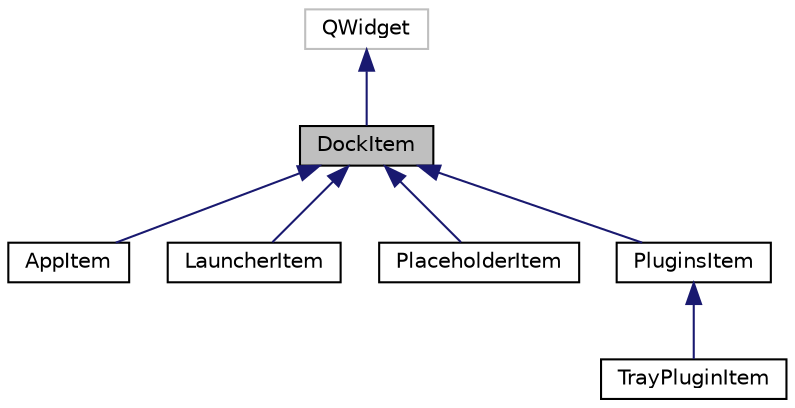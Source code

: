 digraph "DockItem"
{
  edge [fontname="Helvetica",fontsize="10",labelfontname="Helvetica",labelfontsize="10"];
  node [fontname="Helvetica",fontsize="10",shape=record];
  Node0 [label="DockItem",height=0.2,width=0.4,color="black", fillcolor="grey75", style="filled", fontcolor="black"];
  Node1 -> Node0 [dir="back",color="midnightblue",fontsize="10",style="solid",fontname="Helvetica"];
  Node1 [label="QWidget",height=0.2,width=0.4,color="grey75", fillcolor="white", style="filled"];
  Node0 -> Node2 [dir="back",color="midnightblue",fontsize="10",style="solid",fontname="Helvetica"];
  Node2 [label="AppItem",height=0.2,width=0.4,color="black", fillcolor="white", style="filled",URL="$class_app_item.html"];
  Node0 -> Node3 [dir="back",color="midnightblue",fontsize="10",style="solid",fontname="Helvetica"];
  Node3 [label="LauncherItem",height=0.2,width=0.4,color="black", fillcolor="white", style="filled",URL="$class_launcher_item.html"];
  Node0 -> Node4 [dir="back",color="midnightblue",fontsize="10",style="solid",fontname="Helvetica"];
  Node4 [label="PlaceholderItem",height=0.2,width=0.4,color="black", fillcolor="white", style="filled",URL="$class_placeholder_item.html"];
  Node0 -> Node5 [dir="back",color="midnightblue",fontsize="10",style="solid",fontname="Helvetica"];
  Node5 [label="PluginsItem",height=0.2,width=0.4,color="black", fillcolor="white", style="filled",URL="$class_plugins_item.html"];
  Node5 -> Node6 [dir="back",color="midnightblue",fontsize="10",style="solid",fontname="Helvetica"];
  Node6 [label="TrayPluginItem",height=0.2,width=0.4,color="black", fillcolor="white", style="filled",URL="$class_tray_plugin_item.html"];
}
